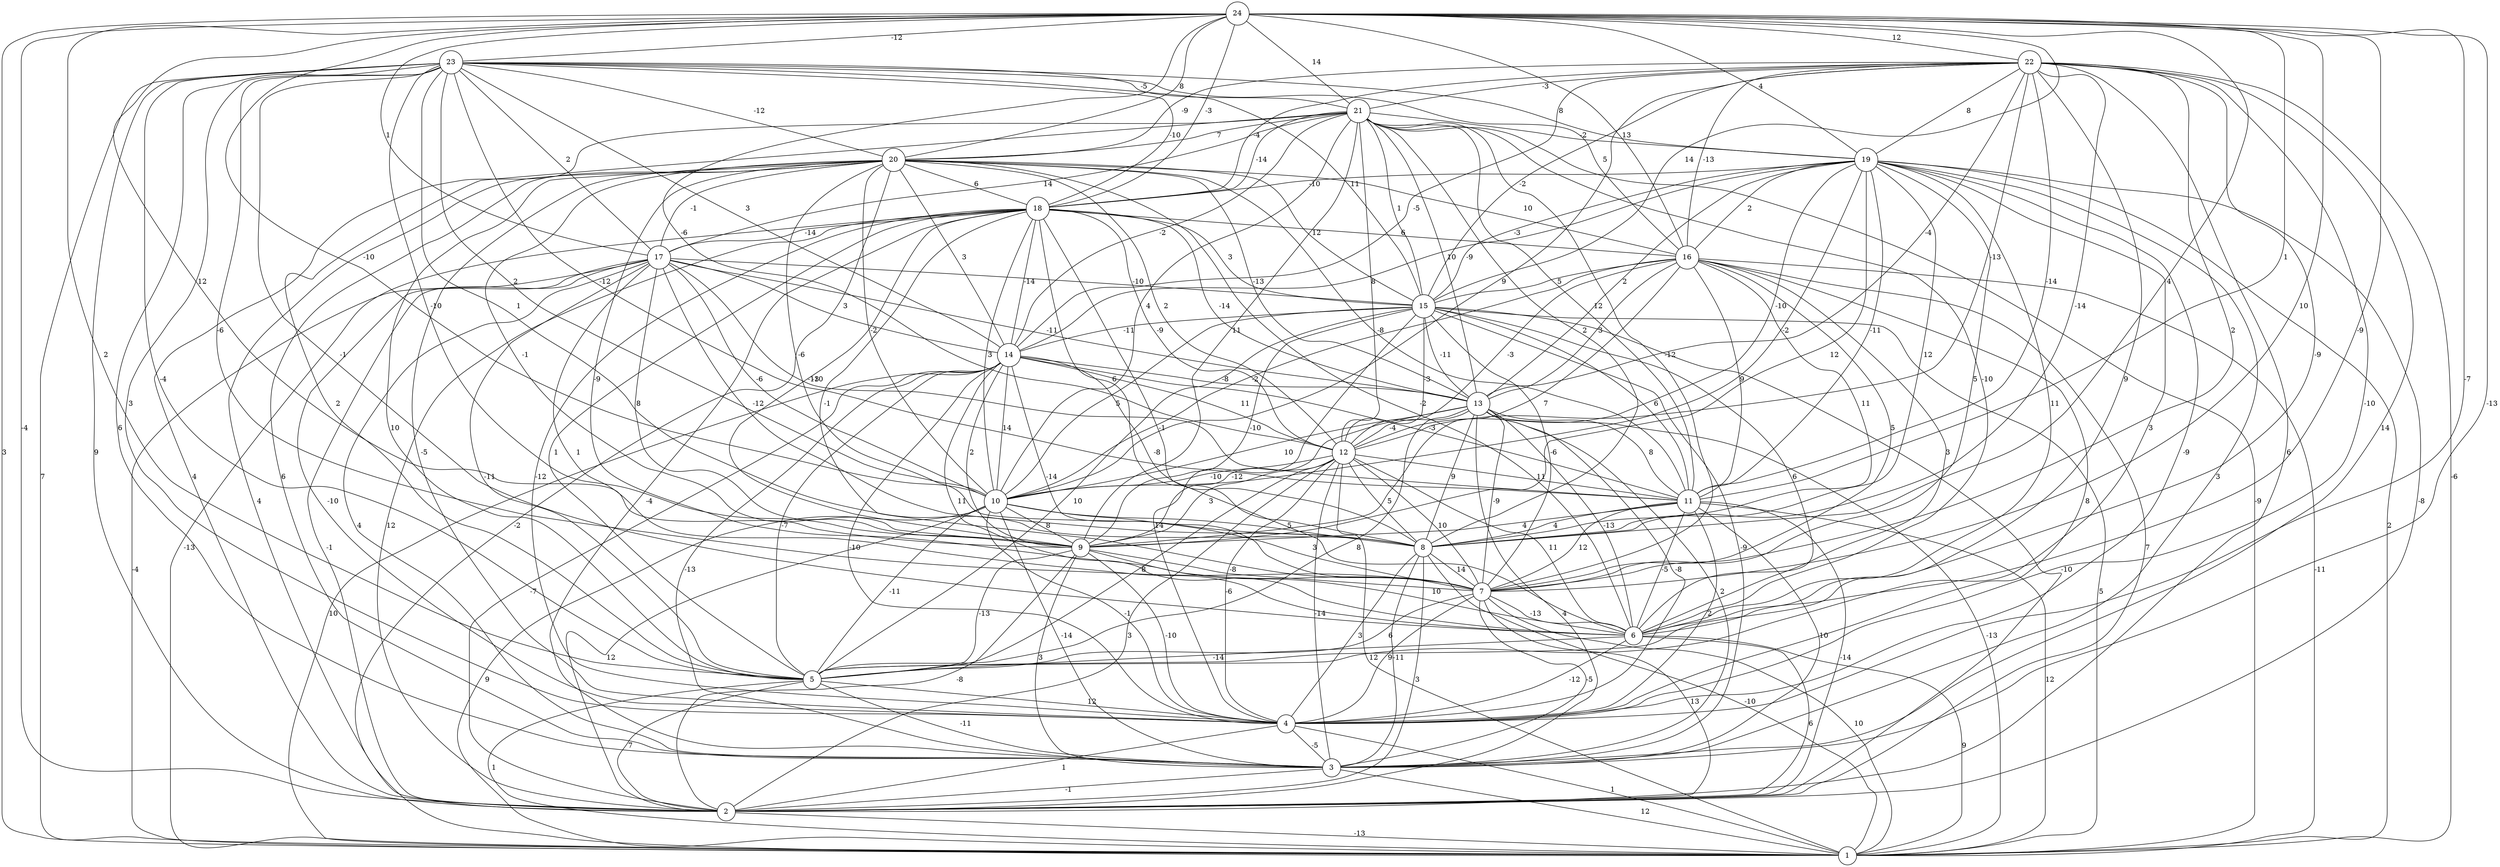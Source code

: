 graph { 
	 fontname="Helvetica,Arial,sans-serif" 
	 node [shape = circle]; 
	 24 -- 1 [label = "3"];
	 24 -- 2 [label = "-4"];
	 24 -- 3 [label = "-13"];
	 24 -- 4 [label = "-7"];
	 24 -- 5 [label = "2"];
	 24 -- 6 [label = "-9"];
	 24 -- 7 [label = "10"];
	 24 -- 8 [label = "4"];
	 24 -- 9 [label = "12"];
	 24 -- 10 [label = "-10"];
	 24 -- 11 [label = "1"];
	 24 -- 12 [label = "-6"];
	 24 -- 15 [label = "14"];
	 24 -- 16 [label = "13"];
	 24 -- 17 [label = "1"];
	 24 -- 18 [label = "-3"];
	 24 -- 19 [label = "4"];
	 24 -- 20 [label = "8"];
	 24 -- 21 [label = "14"];
	 24 -- 22 [label = "12"];
	 24 -- 23 [label = "-12"];
	 23 -- 1 [label = "7"];
	 23 -- 2 [label = "9"];
	 23 -- 3 [label = "6"];
	 23 -- 4 [label = "3"];
	 23 -- 5 [label = "-4"];
	 23 -- 6 [label = "-1"];
	 23 -- 7 [label = "-6"];
	 23 -- 8 [label = "1"];
	 23 -- 9 [label = "-10"];
	 23 -- 10 [label = "2"];
	 23 -- 11 [label = "-12"];
	 23 -- 14 [label = "3"];
	 23 -- 15 [label = "11"];
	 23 -- 16 [label = "5"];
	 23 -- 17 [label = "2"];
	 23 -- 18 [label = "-10"];
	 23 -- 19 [label = "8"];
	 23 -- 20 [label = "-12"];
	 23 -- 21 [label = "-5"];
	 22 -- 1 [label = "-6"];
	 22 -- 2 [label = "6"];
	 22 -- 3 [label = "14"];
	 22 -- 4 [label = "-10"];
	 22 -- 5 [label = "9"];
	 22 -- 6 [label = "-9"];
	 22 -- 7 [label = "2"];
	 22 -- 8 [label = "-14"];
	 22 -- 10 [label = "9"];
	 22 -- 11 [label = "-14"];
	 22 -- 12 [label = "-13"];
	 22 -- 13 [label = "-4"];
	 22 -- 14 [label = "-5"];
	 22 -- 15 [label = "-2"];
	 22 -- 16 [label = "-13"];
	 22 -- 18 [label = "-4"];
	 22 -- 19 [label = "8"];
	 22 -- 20 [label = "-9"];
	 22 -- 21 [label = "-3"];
	 21 -- 1 [label = "-9"];
	 21 -- 2 [label = "4"];
	 21 -- 5 [label = "2"];
	 21 -- 6 [label = "-10"];
	 21 -- 7 [label = "-12"];
	 21 -- 8 [label = "2"];
	 21 -- 9 [label = "11"];
	 21 -- 10 [label = "4"];
	 21 -- 11 [label = "12"];
	 21 -- 12 [label = "8"];
	 21 -- 13 [label = "10"];
	 21 -- 14 [label = "-2"];
	 21 -- 15 [label = "1"];
	 21 -- 17 [label = "14"];
	 21 -- 18 [label = "-14"];
	 21 -- 19 [label = "-2"];
	 21 -- 20 [label = "7"];
	 20 -- 1 [label = "-2"];
	 20 -- 2 [label = "4"];
	 20 -- 3 [label = "6"];
	 20 -- 4 [label = "-5"];
	 20 -- 5 [label = "10"];
	 20 -- 6 [label = "-2"];
	 20 -- 7 [label = "-9"];
	 20 -- 8 [label = "-6"];
	 20 -- 9 [label = "-1"];
	 20 -- 10 [label = "-2"];
	 20 -- 11 [label = "-8"];
	 20 -- 12 [label = "2"];
	 20 -- 13 [label = "-13"];
	 20 -- 14 [label = "3"];
	 20 -- 15 [label = "12"];
	 20 -- 16 [label = "10"];
	 20 -- 17 [label = "-1"];
	 20 -- 18 [label = "6"];
	 19 -- 1 [label = "2"];
	 19 -- 2 [label = "-8"];
	 19 -- 3 [label = "3"];
	 19 -- 4 [label = "-9"];
	 19 -- 5 [label = "3"];
	 19 -- 6 [label = "11"];
	 19 -- 7 [label = "5"];
	 19 -- 8 [label = "12"];
	 19 -- 9 [label = "12"];
	 19 -- 10 [label = "-2"];
	 19 -- 11 [label = "-11"];
	 19 -- 12 [label = "-10"];
	 19 -- 13 [label = "2"];
	 19 -- 14 [label = "-9"];
	 19 -- 15 [label = "-3"];
	 19 -- 16 [label = "2"];
	 19 -- 18 [label = "-10"];
	 18 -- 1 [label = "-13"];
	 18 -- 2 [label = "12"];
	 18 -- 3 [label = "-4"];
	 18 -- 4 [label = "-12"];
	 18 -- 5 [label = "1"];
	 18 -- 6 [label = "-1"];
	 18 -- 7 [label = "-1"];
	 18 -- 8 [label = "6"];
	 18 -- 9 [label = "-10"];
	 18 -- 10 [label = "3"];
	 18 -- 12 [label = "-9"];
	 18 -- 13 [label = "-14"];
	 18 -- 14 [label = "-14"];
	 18 -- 15 [label = "3"];
	 18 -- 16 [label = "6"];
	 18 -- 17 [label = "-14"];
	 17 -- 1 [label = "-4"];
	 17 -- 2 [label = "-1"];
	 17 -- 3 [label = "4"];
	 17 -- 4 [label = "-10"];
	 17 -- 5 [label = "-11"];
	 17 -- 6 [label = "1"];
	 17 -- 8 [label = "-12"];
	 17 -- 9 [label = "8"];
	 17 -- 10 [label = "-6"];
	 17 -- 11 [label = "-13"];
	 17 -- 13 [label = "-11"];
	 17 -- 14 [label = "3"];
	 17 -- 15 [label = "-10"];
	 16 -- 1 [label = "-11"];
	 16 -- 2 [label = "7"];
	 16 -- 4 [label = "8"];
	 16 -- 6 [label = "3"];
	 16 -- 7 [label = "5"];
	 16 -- 8 [label = "11"];
	 16 -- 9 [label = "7"];
	 16 -- 10 [label = "-2"];
	 16 -- 11 [label = "9"];
	 16 -- 12 [label = "-3"];
	 16 -- 13 [label = "3"];
	 16 -- 15 [label = "5"];
	 15 -- 1 [label = "5"];
	 15 -- 2 [label = "-10"];
	 15 -- 3 [label = "-9"];
	 15 -- 4 [label = "14"];
	 15 -- 5 [label = "10"];
	 15 -- 6 [label = "6"];
	 15 -- 7 [label = "-6"];
	 15 -- 9 [label = "-10"];
	 15 -- 10 [label = "5"];
	 15 -- 11 [label = "6"];
	 15 -- 12 [label = "-3"];
	 15 -- 13 [label = "-11"];
	 15 -- 14 [label = "-11"];
	 14 -- 1 [label = "10"];
	 14 -- 2 [label = "-7"];
	 14 -- 3 [label = "-13"];
	 14 -- 4 [label = "-10"];
	 14 -- 5 [label = "-7"];
	 14 -- 6 [label = "11"];
	 14 -- 7 [label = "-14"];
	 14 -- 8 [label = "-8"];
	 14 -- 9 [label = "2"];
	 14 -- 10 [label = "14"];
	 14 -- 11 [label = "-3"];
	 14 -- 12 [label = "11"];
	 14 -- 13 [label = "-8"];
	 13 -- 1 [label = "-13"];
	 13 -- 2 [label = "4"];
	 13 -- 3 [label = "2"];
	 13 -- 4 [label = "-8"];
	 13 -- 5 [label = "8"];
	 13 -- 6 [label = "-13"];
	 13 -- 7 [label = "-9"];
	 13 -- 8 [label = "9"];
	 13 -- 9 [label = "-12"];
	 13 -- 10 [label = "10"];
	 13 -- 11 [label = "8"];
	 13 -- 12 [label = "-4"];
	 12 -- 1 [label = "12"];
	 12 -- 2 [label = "3"];
	 12 -- 3 [label = "-14"];
	 12 -- 4 [label = "-6"];
	 12 -- 5 [label = "8"];
	 12 -- 6 [label = "11"];
	 12 -- 7 [label = "10"];
	 12 -- 8 [label = "5"];
	 12 -- 9 [label = "3"];
	 12 -- 10 [label = "-10"];
	 12 -- 11 [label = "11"];
	 11 -- 1 [label = "12"];
	 11 -- 2 [label = "-14"];
	 11 -- 3 [label = "10"];
	 11 -- 4 [label = "2"];
	 11 -- 6 [label = "-5"];
	 11 -- 7 [label = "12"];
	 11 -- 8 [label = "4"];
	 11 -- 9 [label = "4"];
	 10 -- 1 [label = "9"];
	 10 -- 2 [label = "12"];
	 10 -- 3 [label = "-14"];
	 10 -- 4 [label = "-1"];
	 10 -- 5 [label = "-11"];
	 10 -- 7 [label = "3"];
	 10 -- 8 [label = "5"];
	 10 -- 9 [label = "8"];
	 9 -- 2 [label = "-8"];
	 9 -- 3 [label = "3"];
	 9 -- 4 [label = "-10"];
	 9 -- 5 [label = "-13"];
	 9 -- 6 [label = "10"];
	 9 -- 7 [label = "-8"];
	 8 -- 1 [label = "-10"];
	 8 -- 2 [label = "3"];
	 8 -- 3 [label = "-11"];
	 8 -- 4 [label = "3"];
	 8 -- 7 [label = "14"];
	 7 -- 1 [label = "10"];
	 7 -- 2 [label = "13"];
	 7 -- 3 [label = "-5"];
	 7 -- 4 [label = "9"];
	 7 -- 5 [label = "6"];
	 7 -- 6 [label = "-13"];
	 6 -- 1 [label = "9"];
	 6 -- 2 [label = "6"];
	 6 -- 4 [label = "-12"];
	 6 -- 5 [label = "-14"];
	 5 -- 1 [label = "1"];
	 5 -- 2 [label = "7"];
	 5 -- 3 [label = "-11"];
	 5 -- 4 [label = "12"];
	 4 -- 1 [label = "1"];
	 4 -- 2 [label = "1"];
	 4 -- 3 [label = "-5"];
	 3 -- 1 [label = "12"];
	 3 -- 2 [label = "-1"];
	 2 -- 1 [label = "-13"];
	 1;
	 2;
	 3;
	 4;
	 5;
	 6;
	 7;
	 8;
	 9;
	 10;
	 11;
	 12;
	 13;
	 14;
	 15;
	 16;
	 17;
	 18;
	 19;
	 20;
	 21;
	 22;
	 23;
	 24;
}
